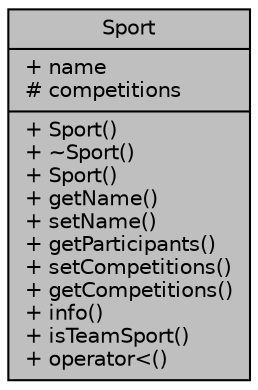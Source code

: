 digraph "Sport"
{
 // LATEX_PDF_SIZE
  edge [fontname="Helvetica",fontsize="10",labelfontname="Helvetica",labelfontsize="10"];
  node [fontname="Helvetica",fontsize="10",shape=record];
  Node1 [label="{Sport\n|+ name\l# competitions\l|+ Sport()\l+ ~Sport()\l+ Sport()\l+ getName()\l+ setName()\l+ getParticipants()\l+ setCompetitions()\l+ getCompetitions()\l+ info()\l+ isTeamSport()\l+ operator\<()\l}",height=0.2,width=0.4,color="black", fillcolor="grey75", style="filled", fontcolor="black",tooltip=" "];
}
